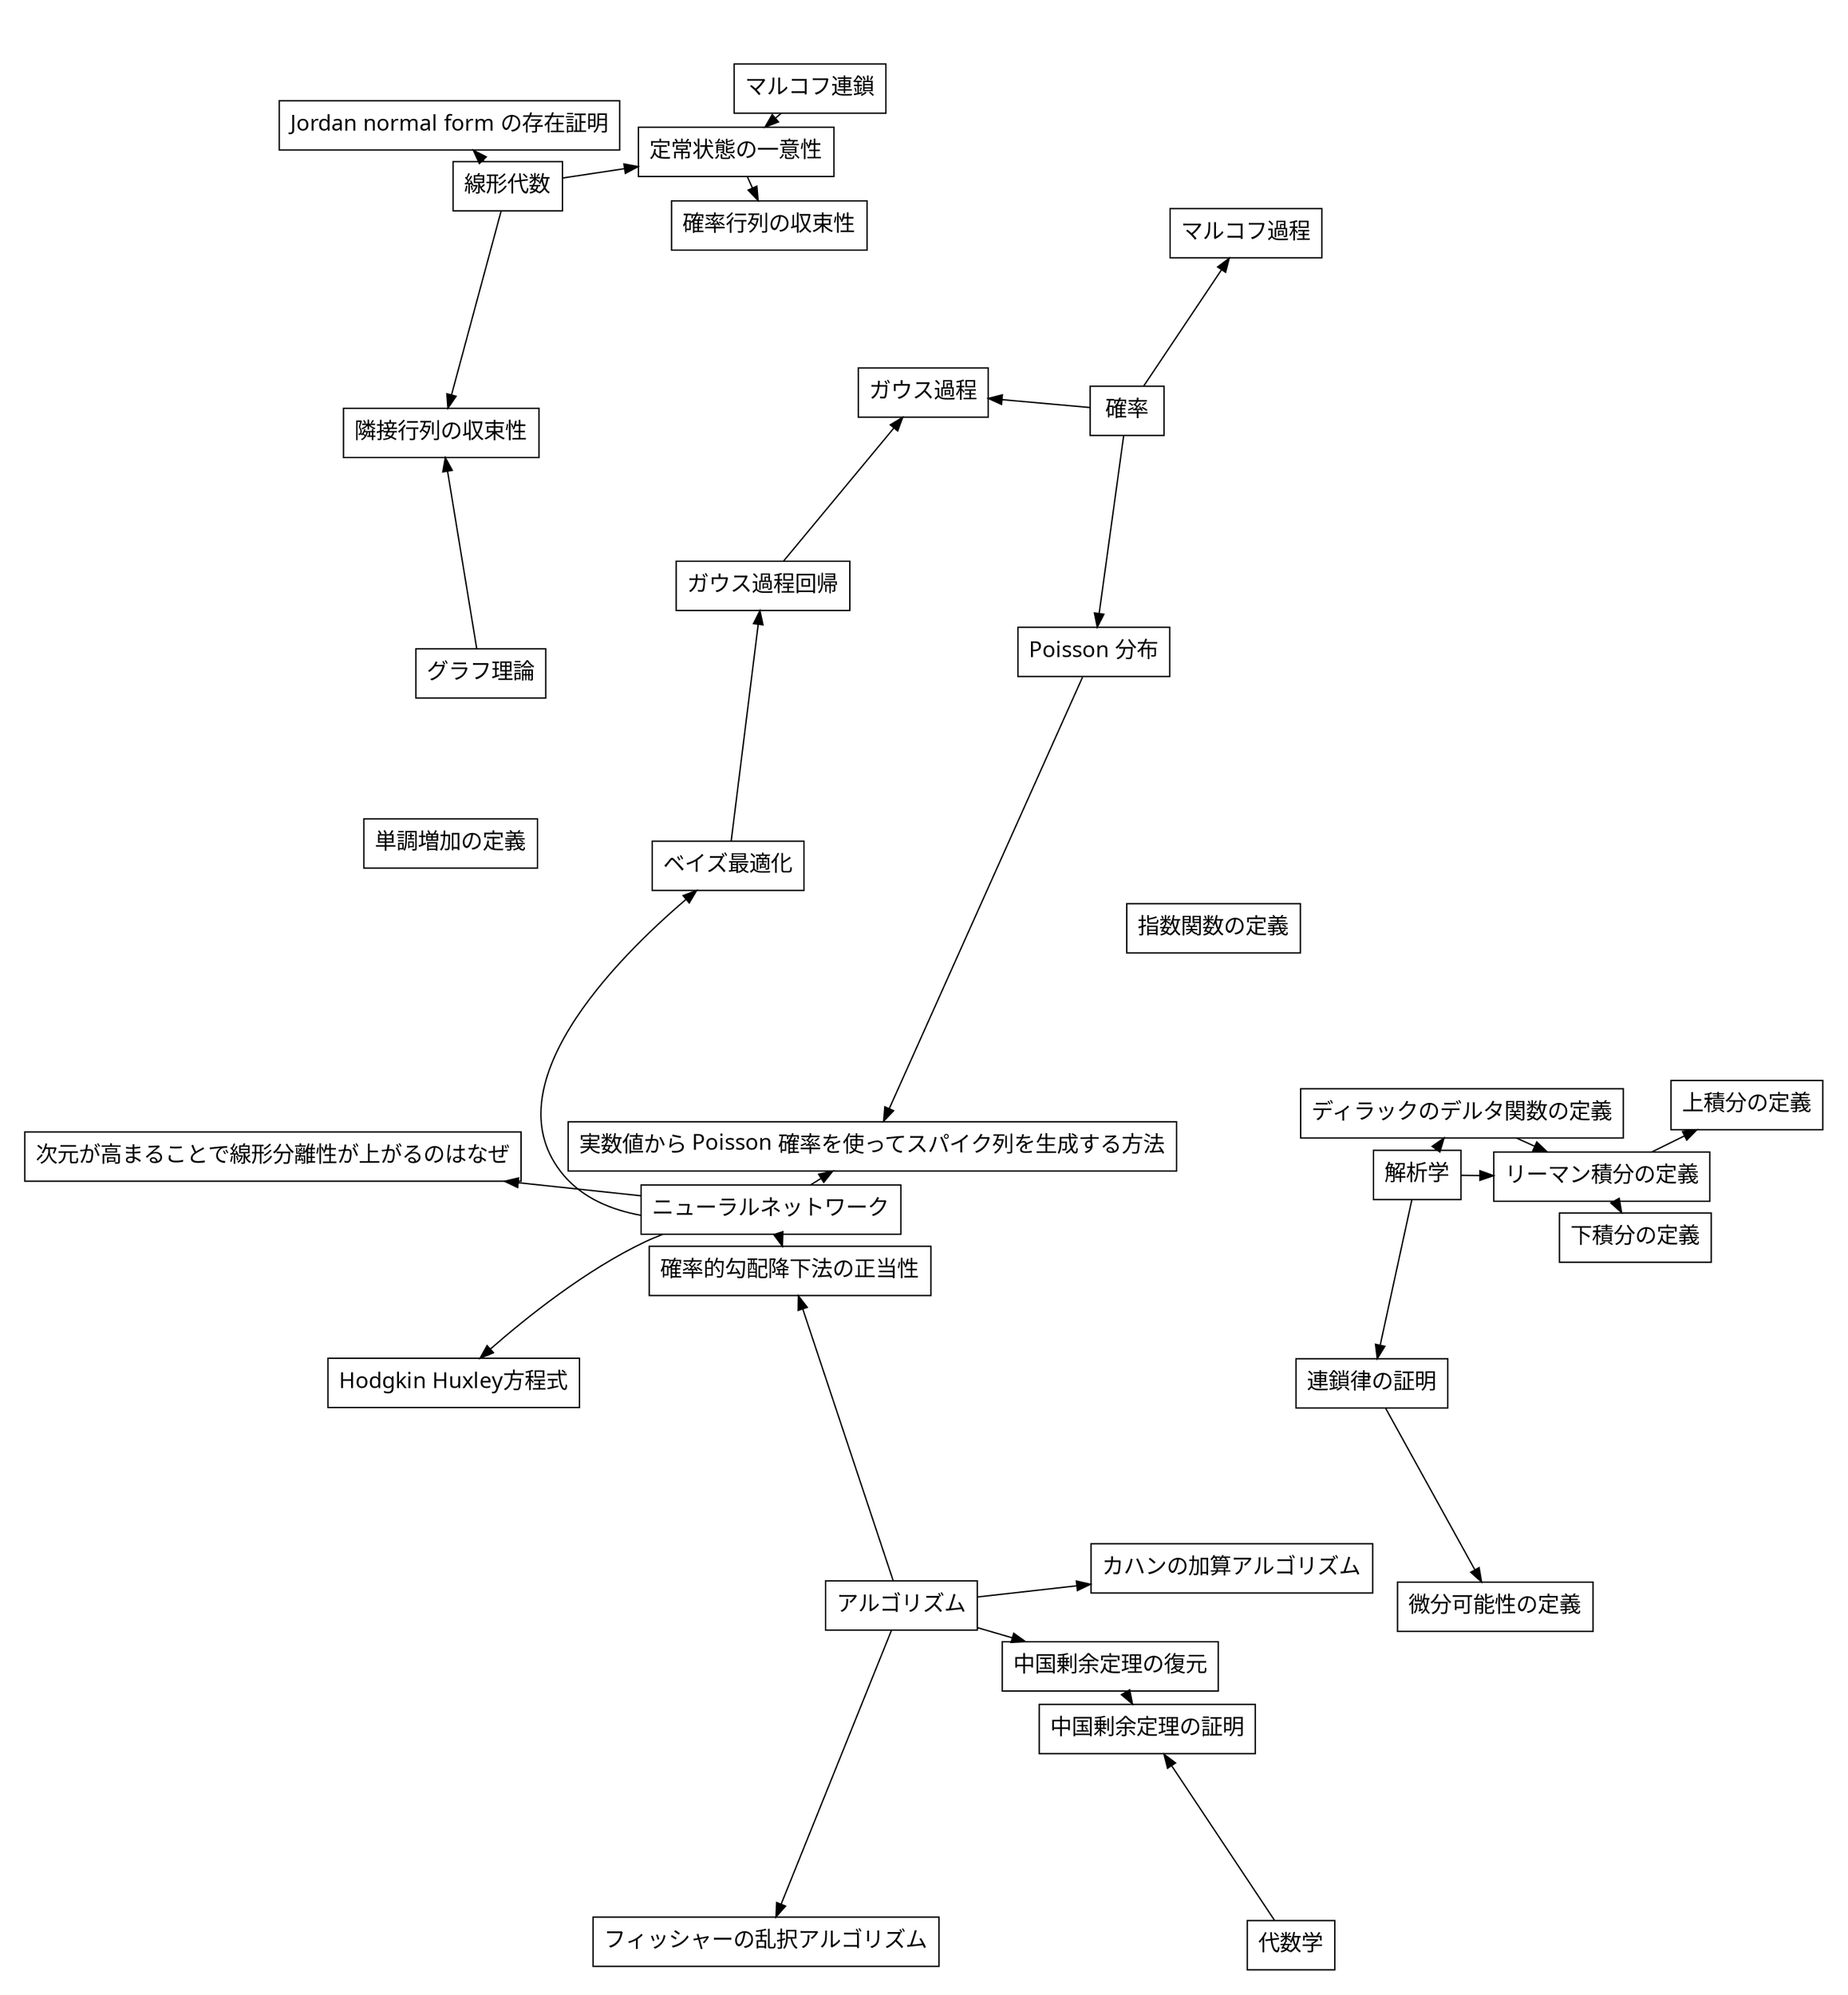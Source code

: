digraph graph_name {
  graph [
    charset = "UTF-8";
    label = "sample graph",
    labelloc = "t",
    labeljust = "c",
    bgcolor = "#ffffff",
    fontcolor = white,
    fontsize = 18,
    style = "filled",
    rankdir = TB,
    margin = 0.2,
    splines = spline,
    ranksep = 1.0,
    nodesep = 0.9,
    //layout = dot
    layout = fdp
  ];

  node [
    colorscheme = "rdylgn11"
    style = "solid,filled",
    shape = box,
    fontsize = 16,
    fontcolor = black,
    fontname = "Migu 1M",
    color = black,
    fillcolor = white,
  ];

  edge [
    style = solid,
    color = black,
    labelfloat = true,
    labeldistance = 2.5,
    labelangle = 70
  ];


  // edge define
  "ニューラルネットワーク";
  "解析学"
  "線形代数";
  "グラフ理論";
  "確率";
  "代数学";
  "アルゴリズム";


  "解析学" -> "連鎖律の証明";

  "連鎖律の証明" -> "微分可能性の定義";

  "解析学" -> "ディラックのデルタ関数の定義";

  "解析学" -> "リーマン積分の定義";

  "ディラックのデルタ関数の定義" -> "リーマン積分の定義";

  "リーマン積分の定義" -> "上積分の定義";
  "リーマン積分の定義" -> "下積分の定義";
  "確率" -> "マルコフ過程";
  "確率" -> "Poisson 分布";
  "ベイズ最適化" -> "ガウス過程回帰";

  "確率"           -> "ガウス過程";
  "ガウス過程回帰" -> "ガウス過程";

  "グラフ理論" -> "隣接行列の収束性";
  "線形代数"   -> "隣接行列の収束性";

  "線形代数" -> "Jordan normal form の存在証明";

  "マルコフ連鎖" -> "定常状態の一意性";
  "線形代数"     -> "定常状態の一意性";

  "定常状態の一意性" -> "確率行列の収束性";

  "アルゴリズム" -> "中国剰余定理の復元";

  "代数学"             -> "中国剰余定理の証明";
  "中国剰余定理の復元" -> "中国剰余定理の証明";

  "ニューラルネットワーク" -> "Hodgkin Huxley方程式";

  "ニューラルネットワーク" -> "確率的勾配降下法の正当性";
  "アルゴリズム"           -> "確率的勾配降下法の正当性";

  "ニューラルネットワーク" -> "実数値から Poisson 確率を使ってスパイク列を生成する方法";
  "Poisson 分布"           -> "実数値から Poisson 確率を使ってスパイク列を生成する方法";

  "ニューラルネットワーク" -> "次元が高まることで線形分離性が上がるのはなぜ";

  "ニューラルネットワーク" -> "ベイズ最適化";

  "アルゴリズム" -> "フィッシャーの乱択アルゴリズム";

  "アルゴリズム" -> "カハンの加算アルゴリズム";


  "単調増加の定義";
  "指数関数の定義";

  "単調増加の定義";
  "指数関数の定義";
}

